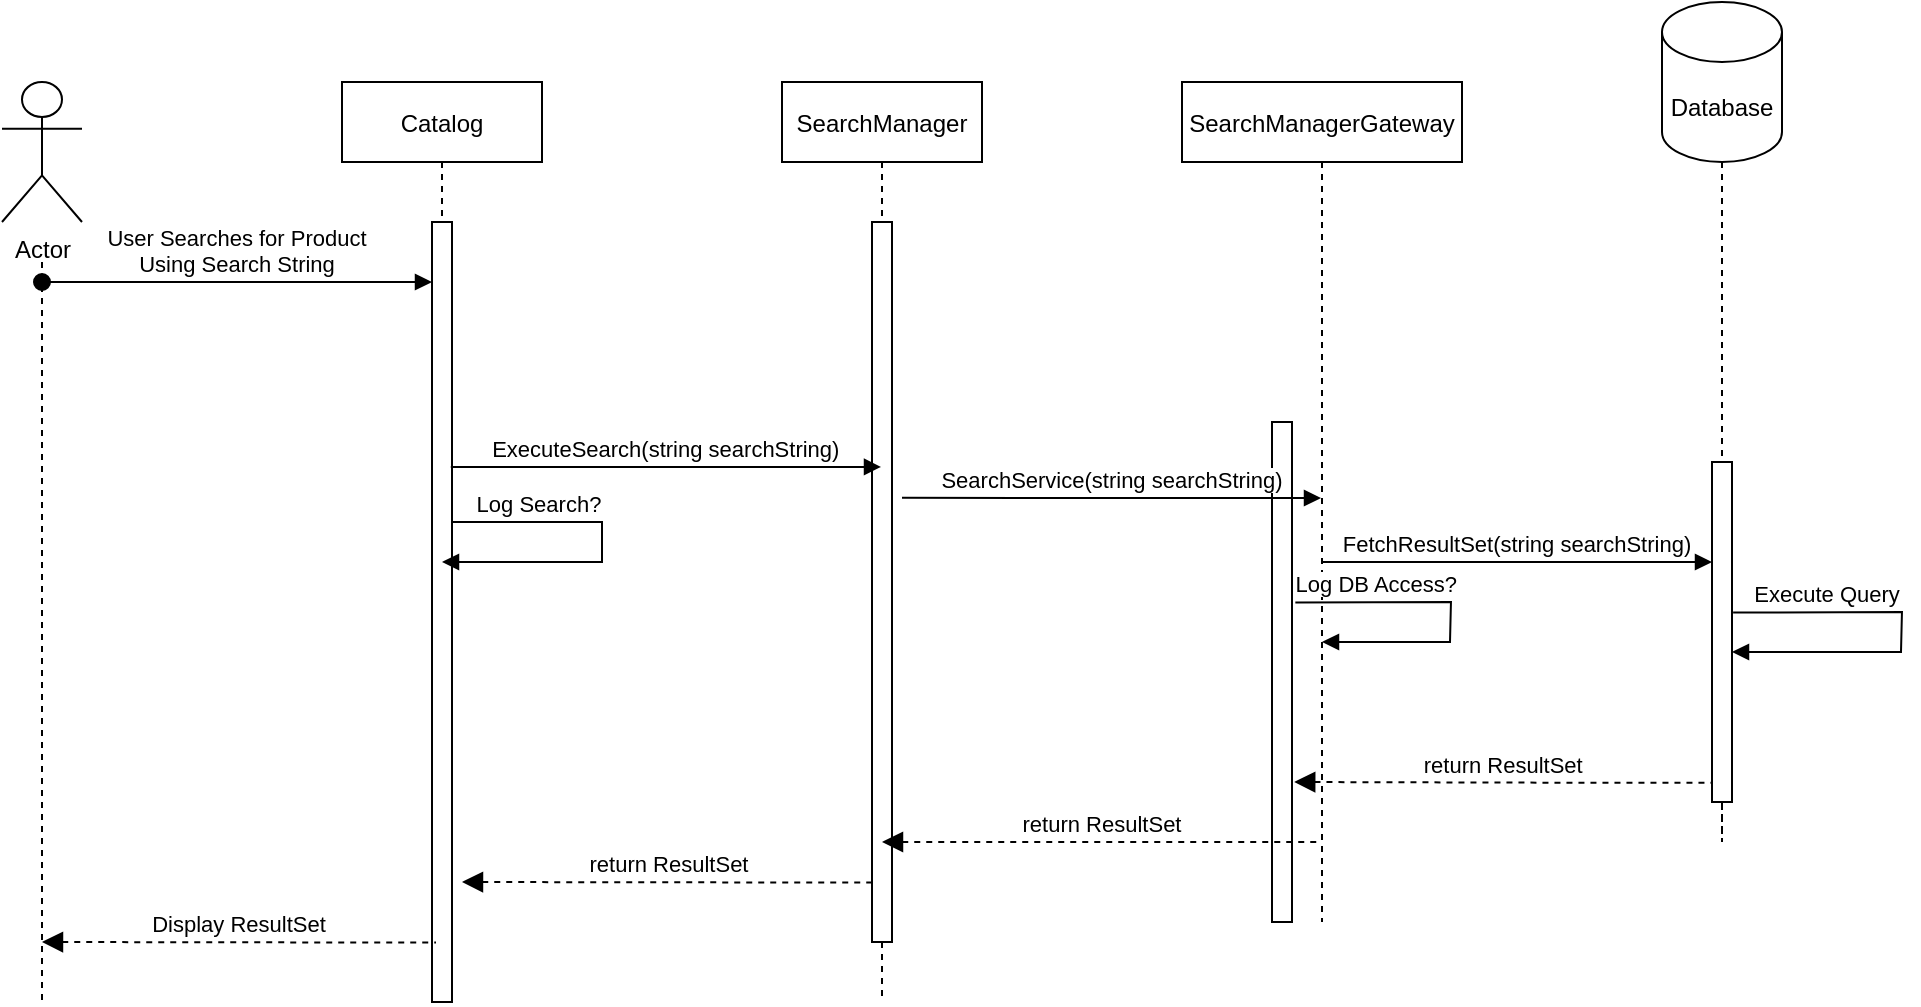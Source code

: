 <mxfile version="14.5.1" type="device" pages="2"><diagram id="bNZM59_yO1fpnD1QOSwr" name="Version 1"><mxGraphModel dx="1024" dy="557" grid="1" gridSize="10" guides="1" tooltips="1" connect="1" arrows="1" fold="1" page="1" pageScale="1" pageWidth="850" pageHeight="1100" math="0" shadow="0"><root><mxCell id="NldDZQPbv914-Wp9T79I-0"/><mxCell id="NldDZQPbv914-Wp9T79I-1" parent="NldDZQPbv914-Wp9T79I-0"/><mxCell id="K0OwrVpFMqygeZZ-2QGI-0" value="Catalog" style="shape=umlLifeline;perimeter=lifelinePerimeter;container=1;collapsible=0;recursiveResize=0;rounded=0;shadow=0;strokeWidth=1;" parent="NldDZQPbv914-Wp9T79I-1" vertex="1"><mxGeometry x="190" y="80" width="100" height="460" as="geometry"/></mxCell><mxCell id="K0OwrVpFMqygeZZ-2QGI-1" value="" style="points=[];perimeter=orthogonalPerimeter;rounded=0;shadow=0;strokeWidth=1;" parent="K0OwrVpFMqygeZZ-2QGI-0" vertex="1"><mxGeometry x="45" y="70" width="10" height="390" as="geometry"/></mxCell><mxCell id="K0OwrVpFMqygeZZ-2QGI-2" value="User Searches for Product &#10;Using Search String" style="verticalAlign=bottom;startArrow=oval;endArrow=block;startSize=8;shadow=0;strokeWidth=1;" parent="K0OwrVpFMqygeZZ-2QGI-0" target="K0OwrVpFMqygeZZ-2QGI-1" edge="1"><mxGeometry relative="1" as="geometry"><mxPoint x="-150" y="100" as="sourcePoint"/></mxGeometry></mxCell><mxCell id="K0OwrVpFMqygeZZ-2QGI-3" value="Log Search?" style="verticalAlign=bottom;startArrow=none;endArrow=block;startSize=8;shadow=0;strokeWidth=1;startFill=0;rounded=0;" parent="K0OwrVpFMqygeZZ-2QGI-0" source="K0OwrVpFMqygeZZ-2QGI-1" target="K0OwrVpFMqygeZZ-2QGI-0" edge="1"><mxGeometry x="-0.502" relative="1" as="geometry"><mxPoint x="60.0" y="170.0" as="sourcePoint"/><mxPoint x="56" y="200" as="targetPoint"/><Array as="points"><mxPoint x="110" y="220"/><mxPoint x="130" y="220"/><mxPoint x="130" y="240"/></Array><mxPoint as="offset"/></mxGeometry></mxCell><mxCell id="K0OwrVpFMqygeZZ-2QGI-4" value="SearchManager" style="shape=umlLifeline;perimeter=lifelinePerimeter;container=1;collapsible=0;recursiveResize=0;rounded=0;shadow=0;strokeWidth=1;" parent="NldDZQPbv914-Wp9T79I-1" vertex="1"><mxGeometry x="410" y="80" width="100" height="460" as="geometry"/></mxCell><mxCell id="K0OwrVpFMqygeZZ-2QGI-5" value="" style="points=[];perimeter=orthogonalPerimeter;rounded=0;shadow=0;strokeWidth=1;" parent="K0OwrVpFMqygeZZ-2QGI-4" vertex="1"><mxGeometry x="45" y="70" width="10" height="360" as="geometry"/></mxCell><mxCell id="K0OwrVpFMqygeZZ-2QGI-6" style="edgeStyle=orthogonalEdgeStyle;rounded=0;orthogonalLoop=1;jettySize=auto;html=1;endArrow=none;endFill=0;dashed=1;" parent="NldDZQPbv914-Wp9T79I-1" edge="1"><mxGeometry relative="1" as="geometry"><mxPoint x="40" y="540" as="targetPoint"/><mxPoint x="40" y="170" as="sourcePoint"/><Array as="points"><mxPoint x="40" y="200"/></Array></mxGeometry></mxCell><mxCell id="K0OwrVpFMqygeZZ-2QGI-7" value="Actor" style="shape=umlActor;verticalLabelPosition=bottom;verticalAlign=top;html=1;outlineConnect=0;" parent="NldDZQPbv914-Wp9T79I-1" vertex="1"><mxGeometry x="20" y="80" width="40" height="70" as="geometry"/></mxCell><mxCell id="K0OwrVpFMqygeZZ-2QGI-8" value="ExecuteSearch(string searchString)" style="verticalAlign=bottom;startArrow=none;endArrow=block;startSize=8;shadow=0;strokeWidth=1;startFill=0;exitX=0.94;exitY=0.314;exitDx=0;exitDy=0;exitPerimeter=0;" parent="NldDZQPbv914-Wp9T79I-1" source="K0OwrVpFMqygeZZ-2QGI-1" target="K0OwrVpFMqygeZZ-2QGI-4" edge="1"><mxGeometry relative="1" as="geometry"><mxPoint x="250" y="210" as="sourcePoint"/><mxPoint x="440" y="219" as="targetPoint"/></mxGeometry></mxCell><mxCell id="K0OwrVpFMqygeZZ-2QGI-9" value="SearchManagerGateway" style="shape=umlLifeline;perimeter=lifelinePerimeter;container=1;collapsible=0;recursiveResize=0;rounded=0;shadow=0;strokeWidth=1;size=40;" parent="NldDZQPbv914-Wp9T79I-1" vertex="1"><mxGeometry x="610" y="80" width="140" height="420" as="geometry"/></mxCell><mxCell id="K0OwrVpFMqygeZZ-2QGI-10" value="" style="points=[];perimeter=orthogonalPerimeter;rounded=0;shadow=0;strokeWidth=1;" parent="K0OwrVpFMqygeZZ-2QGI-9" vertex="1"><mxGeometry x="45" y="170" width="10" height="250" as="geometry"/></mxCell><mxCell id="K0OwrVpFMqygeZZ-2QGI-11" value="Log DB Access?" style="verticalAlign=bottom;startArrow=none;endArrow=block;startSize=8;shadow=0;strokeWidth=1;startFill=0;exitX=1.167;exitY=0.361;exitDx=0;exitDy=0;exitPerimeter=0;rounded=0;" parent="K0OwrVpFMqygeZZ-2QGI-9" source="K0OwrVpFMqygeZZ-2QGI-10" target="K0OwrVpFMqygeZZ-2QGI-9" edge="1"><mxGeometry x="-0.502" relative="1" as="geometry"><mxPoint x="60" y="260.45" as="sourcePoint"/><mxPoint x="55" y="306" as="targetPoint"/><Array as="points"><mxPoint x="134.48" y="260"/><mxPoint x="134" y="280"/><mxPoint x="90" y="280"/></Array><mxPoint as="offset"/></mxGeometry></mxCell><mxCell id="K0OwrVpFMqygeZZ-2QGI-12" value="Database" style="shape=cylinder3;whiteSpace=wrap;html=1;boundedLbl=1;backgroundOutline=1;size=15;" parent="NldDZQPbv914-Wp9T79I-1" vertex="1"><mxGeometry x="850" y="40" width="60" height="80" as="geometry"/></mxCell><mxCell id="K0OwrVpFMqygeZZ-2QGI-13" value="SearchService(string searchString)" style="verticalAlign=bottom;startArrow=none;endArrow=block;startSize=8;shadow=0;strokeWidth=1;startFill=0;exitX=1.5;exitY=0.383;exitDx=0;exitDy=0;exitPerimeter=0;" parent="NldDZQPbv914-Wp9T79I-1" source="K0OwrVpFMqygeZZ-2QGI-5" target="K0OwrVpFMqygeZZ-2QGI-9" edge="1"><mxGeometry relative="1" as="geometry"><mxPoint x="480.0" y="260.0" as="sourcePoint"/><mxPoint x="650" y="299" as="targetPoint"/><Array as="points"><mxPoint x="570" y="288"/></Array></mxGeometry></mxCell><mxCell id="K0OwrVpFMqygeZZ-2QGI-14" style="edgeStyle=orthogonalEdgeStyle;rounded=0;orthogonalLoop=1;jettySize=auto;html=1;dashed=1;startArrow=none;startFill=0;endArrow=none;endFill=0;" parent="NldDZQPbv914-Wp9T79I-1" source="K0OwrVpFMqygeZZ-2QGI-16" edge="1"><mxGeometry relative="1" as="geometry"><mxPoint x="880" y="430" as="targetPoint"/><mxPoint x="880.0" y="155" as="sourcePoint"/></mxGeometry></mxCell><mxCell id="K0OwrVpFMqygeZZ-2QGI-15" value="FetchResultSet(string searchString)" style="verticalAlign=bottom;startArrow=none;endArrow=block;startSize=8;shadow=0;strokeWidth=1;startFill=0;" parent="NldDZQPbv914-Wp9T79I-1" source="K0OwrVpFMqygeZZ-2QGI-9" edge="1"><mxGeometry relative="1" as="geometry"><mxPoint x="680" y="279" as="sourcePoint"/><mxPoint x="875" y="320" as="targetPoint"/></mxGeometry></mxCell><mxCell id="K0OwrVpFMqygeZZ-2QGI-16" value="" style="points=[];perimeter=orthogonalPerimeter;rounded=0;shadow=0;strokeWidth=1;" parent="NldDZQPbv914-Wp9T79I-1" vertex="1"><mxGeometry x="875" y="270" width="10" height="170" as="geometry"/></mxCell><mxCell id="K0OwrVpFMqygeZZ-2QGI-17" style="edgeStyle=orthogonalEdgeStyle;rounded=0;orthogonalLoop=1;jettySize=auto;html=1;dashed=1;startArrow=none;startFill=0;endArrow=none;endFill=0;" parent="NldDZQPbv914-Wp9T79I-1" source="K0OwrVpFMqygeZZ-2QGI-12" target="K0OwrVpFMqygeZZ-2QGI-16" edge="1"><mxGeometry relative="1" as="geometry"><mxPoint x="880" y="430" as="targetPoint"/><mxPoint x="880" y="120" as="sourcePoint"/></mxGeometry></mxCell><mxCell id="K0OwrVpFMqygeZZ-2QGI-18" value="return ResultSet" style="verticalAlign=bottom;startArrow=block;endArrow=none;startSize=8;shadow=0;strokeWidth=1;startFill=1;endFill=0;dashed=1;" parent="NldDZQPbv914-Wp9T79I-1" source="K0OwrVpFMqygeZZ-2QGI-4" target="K0OwrVpFMqygeZZ-2QGI-9" edge="1"><mxGeometry relative="1" as="geometry"><mxPoint x="480" y="380" as="sourcePoint"/><mxPoint x="648.89" y="380.4" as="targetPoint"/><Array as="points"><mxPoint x="500" y="460"/></Array></mxGeometry></mxCell><mxCell id="K0OwrVpFMqygeZZ-2QGI-19" value="return ResultSet" style="verticalAlign=bottom;startArrow=block;endArrow=none;startSize=8;shadow=0;strokeWidth=1;startFill=1;entryX=-0.067;entryY=0.652;entryDx=0;entryDy=0;entryPerimeter=0;endFill=0;dashed=1;" parent="NldDZQPbv914-Wp9T79I-1" edge="1"><mxGeometry relative="1" as="geometry"><mxPoint x="250" y="480" as="sourcePoint"/><mxPoint x="457.0" y="480.3" as="targetPoint"/></mxGeometry></mxCell><mxCell id="K0OwrVpFMqygeZZ-2QGI-20" value="Display ResultSet" style="verticalAlign=bottom;startArrow=block;endArrow=none;startSize=8;shadow=0;strokeWidth=1;startFill=1;entryX=-0.067;entryY=0.652;entryDx=0;entryDy=0;entryPerimeter=0;endFill=0;dashed=1;" parent="NldDZQPbv914-Wp9T79I-1" edge="1"><mxGeometry relative="1" as="geometry"><mxPoint x="40" y="510" as="sourcePoint"/><mxPoint x="237" y="510.3" as="targetPoint"/></mxGeometry></mxCell><mxCell id="K0OwrVpFMqygeZZ-2QGI-21" value="return ResultSet" style="verticalAlign=bottom;startArrow=block;endArrow=none;startSize=8;shadow=0;strokeWidth=1;startFill=1;exitX=1;exitY=0.548;exitDx=0;exitDy=0;exitPerimeter=0;entryX=-0.111;entryY=0.75;entryDx=0;entryDy=0;entryPerimeter=0;endFill=0;dashed=1;" parent="NldDZQPbv914-Wp9T79I-1" edge="1"><mxGeometry relative="1" as="geometry"><mxPoint x="666.11" y="430.0" as="sourcePoint"/><mxPoint x="875.0" y="430.4" as="targetPoint"/><Array as="points"><mxPoint x="821.11" y="430.4"/></Array></mxGeometry></mxCell><mxCell id="K0OwrVpFMqygeZZ-2QGI-22" value="Execute Query" style="verticalAlign=bottom;startArrow=none;endArrow=block;startSize=8;shadow=0;strokeWidth=1;startFill=0;exitX=1.056;exitY=0.443;exitDx=0;exitDy=0;exitPerimeter=0;rounded=0;" parent="NldDZQPbv914-Wp9T79I-1" source="K0OwrVpFMqygeZZ-2QGI-16" edge="1"><mxGeometry x="-0.502" relative="1" as="geometry"><mxPoint x="892.17" y="345.25" as="sourcePoint"/><mxPoint x="885" y="365" as="targetPoint"/><Array as="points"><mxPoint x="969.98" y="345"/><mxPoint x="969.5" y="365"/><mxPoint x="925.5" y="365"/></Array><mxPoint as="offset"/></mxGeometry></mxCell></root></mxGraphModel></diagram><diagram id="WAYYgLK8OUFLkIIDWUZC" name="Version 2"><mxGraphModel dx="1024" dy="557" grid="1" gridSize="10" guides="1" tooltips="1" connect="1" arrows="1" fold="1" page="1" pageScale="1" pageWidth="850" pageHeight="1100" math="0" shadow="0"><root><mxCell id="kd8mHDvMsAOaqJl3JPKO-0"/><mxCell id="kd8mHDvMsAOaqJl3JPKO-1" parent="kd8mHDvMsAOaqJl3JPKO-0"/><mxCell id="kd8mHDvMsAOaqJl3JPKO-2" value="Catalog" style="shape=umlLifeline;perimeter=lifelinePerimeter;container=1;collapsible=0;recursiveResize=0;rounded=0;shadow=0;strokeWidth=1;" parent="kd8mHDvMsAOaqJl3JPKO-1" vertex="1"><mxGeometry x="190" y="80" width="100" height="460" as="geometry"/></mxCell><mxCell id="kd8mHDvMsAOaqJl3JPKO-3" value="" style="points=[];perimeter=orthogonalPerimeter;rounded=0;shadow=0;strokeWidth=1;" parent="kd8mHDvMsAOaqJl3JPKO-2" vertex="1"><mxGeometry x="45" y="70" width="10" height="390" as="geometry"/></mxCell><mxCell id="kd8mHDvMsAOaqJl3JPKO-4" value="User Searches for Product &#10;Using Search String" style="verticalAlign=bottom;startArrow=oval;endArrow=block;startSize=8;shadow=0;strokeWidth=1;" parent="kd8mHDvMsAOaqJl3JPKO-2" target="kd8mHDvMsAOaqJl3JPKO-3" edge="1"><mxGeometry relative="1" as="geometry"><mxPoint x="-150" y="100" as="sourcePoint"/></mxGeometry></mxCell><mxCell id="kd8mHDvMsAOaqJl3JPKO-5" value="Log Search?" style="verticalAlign=bottom;startArrow=none;endArrow=block;startSize=8;shadow=0;strokeWidth=1;startFill=0;rounded=0;" parent="kd8mHDvMsAOaqJl3JPKO-2" source="kd8mHDvMsAOaqJl3JPKO-3" target="kd8mHDvMsAOaqJl3JPKO-2" edge="1"><mxGeometry x="-0.502" relative="1" as="geometry"><mxPoint x="60.0" y="170.0" as="sourcePoint"/><mxPoint x="56" y="200" as="targetPoint"/><Array as="points"><mxPoint x="110" y="220"/><mxPoint x="130" y="220"/><mxPoint x="130" y="240"/></Array><mxPoint as="offset"/></mxGeometry></mxCell><mxCell id="kd8mHDvMsAOaqJl3JPKO-6" value="SearchManager" style="shape=umlLifeline;perimeter=lifelinePerimeter;container=1;collapsible=0;recursiveResize=0;rounded=0;shadow=0;strokeWidth=1;" parent="kd8mHDvMsAOaqJl3JPKO-1" vertex="1"><mxGeometry x="410" y="80" width="100" height="460" as="geometry"/></mxCell><mxCell id="kd8mHDvMsAOaqJl3JPKO-7" value="" style="points=[];perimeter=orthogonalPerimeter;rounded=0;shadow=0;strokeWidth=1;" parent="kd8mHDvMsAOaqJl3JPKO-6" vertex="1"><mxGeometry x="45" y="70" width="10" height="360" as="geometry"/></mxCell><mxCell id="kd8mHDvMsAOaqJl3JPKO-8" style="edgeStyle=orthogonalEdgeStyle;rounded=0;orthogonalLoop=1;jettySize=auto;html=1;endArrow=none;endFill=0;dashed=1;" parent="kd8mHDvMsAOaqJl3JPKO-1" edge="1"><mxGeometry relative="1" as="geometry"><mxPoint x="40" y="540" as="targetPoint"/><mxPoint x="40" y="170" as="sourcePoint"/><Array as="points"><mxPoint x="40" y="200"/></Array></mxGeometry></mxCell><mxCell id="kd8mHDvMsAOaqJl3JPKO-9" value="Actor" style="shape=umlActor;verticalLabelPosition=bottom;verticalAlign=top;html=1;outlineConnect=0;" parent="kd8mHDvMsAOaqJl3JPKO-1" vertex="1"><mxGeometry x="20" y="80" width="40" height="70" as="geometry"/></mxCell><mxCell id="kd8mHDvMsAOaqJl3JPKO-10" value="ExecuteSearch(string searchString)" style="verticalAlign=bottom;startArrow=none;endArrow=block;startSize=8;shadow=0;strokeWidth=1;startFill=0;exitX=0.94;exitY=0.314;exitDx=0;exitDy=0;exitPerimeter=0;" parent="kd8mHDvMsAOaqJl3JPKO-1" source="kd8mHDvMsAOaqJl3JPKO-3" target="kd8mHDvMsAOaqJl3JPKO-6" edge="1"><mxGeometry relative="1" as="geometry"><mxPoint x="250" y="210" as="sourcePoint"/><mxPoint x="440" y="219" as="targetPoint"/></mxGeometry></mxCell><mxCell id="kd8mHDvMsAOaqJl3JPKO-11" value="SearchManagerGateway" style="shape=umlLifeline;perimeter=lifelinePerimeter;container=1;collapsible=0;recursiveResize=0;rounded=0;shadow=0;strokeWidth=1;size=40;" parent="kd8mHDvMsAOaqJl3JPKO-1" vertex="1"><mxGeometry x="610" y="80" width="140" height="420" as="geometry"/></mxCell><mxCell id="kd8mHDvMsAOaqJl3JPKO-14" value="Database" style="shape=cylinder3;whiteSpace=wrap;html=1;boundedLbl=1;backgroundOutline=1;size=15;" parent="kd8mHDvMsAOaqJl3JPKO-1" vertex="1"><mxGeometry x="850" y="40" width="60" height="80" as="geometry"/></mxCell><mxCell id="kd8mHDvMsAOaqJl3JPKO-15" value="SearchForProduct(string searchString)" style="verticalAlign=bottom;startArrow=none;endArrow=block;startSize=8;shadow=0;strokeWidth=1;startFill=0;exitX=1.5;exitY=0.383;exitDx=0;exitDy=0;exitPerimeter=0;" parent="kd8mHDvMsAOaqJl3JPKO-1" source="kd8mHDvMsAOaqJl3JPKO-7" target="kd8mHDvMsAOaqJl3JPKO-11" edge="1"><mxGeometry relative="1" as="geometry"><mxPoint x="480.0" y="260.0" as="sourcePoint"/><mxPoint x="650" y="299" as="targetPoint"/><Array as="points"><mxPoint x="570" y="288"/></Array></mxGeometry></mxCell><mxCell id="kd8mHDvMsAOaqJl3JPKO-16" style="edgeStyle=orthogonalEdgeStyle;rounded=0;orthogonalLoop=1;jettySize=auto;html=1;dashed=1;startArrow=none;startFill=0;endArrow=none;endFill=0;" parent="kd8mHDvMsAOaqJl3JPKO-1" source="kd8mHDvMsAOaqJl3JPKO-18" edge="1"><mxGeometry relative="1" as="geometry"><mxPoint x="880" y="430" as="targetPoint"/><mxPoint x="880.0" y="155" as="sourcePoint"/></mxGeometry></mxCell><mxCell id="kd8mHDvMsAOaqJl3JPKO-17" value="FetchResultSet(string searchString)" style="verticalAlign=bottom;startArrow=none;endArrow=block;startSize=8;shadow=0;strokeWidth=1;startFill=0;" parent="kd8mHDvMsAOaqJl3JPKO-1" source="kd8mHDvMsAOaqJl3JPKO-12" edge="1"><mxGeometry relative="1" as="geometry"><mxPoint x="680" y="279" as="sourcePoint"/><mxPoint x="875" y="320" as="targetPoint"/></mxGeometry></mxCell><mxCell id="kd8mHDvMsAOaqJl3JPKO-18" value="" style="points=[];perimeter=orthogonalPerimeter;rounded=0;shadow=0;strokeWidth=1;" parent="kd8mHDvMsAOaqJl3JPKO-1" vertex="1"><mxGeometry x="875" y="270" width="10" height="170" as="geometry"/></mxCell><mxCell id="kd8mHDvMsAOaqJl3JPKO-19" style="edgeStyle=orthogonalEdgeStyle;rounded=0;orthogonalLoop=1;jettySize=auto;html=1;dashed=1;startArrow=none;startFill=0;endArrow=none;endFill=0;" parent="kd8mHDvMsAOaqJl3JPKO-1" source="kd8mHDvMsAOaqJl3JPKO-14" target="kd8mHDvMsAOaqJl3JPKO-18" edge="1"><mxGeometry relative="1" as="geometry"><mxPoint x="880" y="430" as="targetPoint"/><mxPoint x="880" y="120" as="sourcePoint"/></mxGeometry></mxCell><mxCell id="kd8mHDvMsAOaqJl3JPKO-20" value="return ResultSet" style="verticalAlign=bottom;startArrow=block;endArrow=none;startSize=8;shadow=0;strokeWidth=1;startFill=1;endFill=0;dashed=1;" parent="kd8mHDvMsAOaqJl3JPKO-1" source="kd8mHDvMsAOaqJl3JPKO-6" target="kd8mHDvMsAOaqJl3JPKO-11" edge="1"><mxGeometry relative="1" as="geometry"><mxPoint x="480" y="380" as="sourcePoint"/><mxPoint x="648.89" y="380.4" as="targetPoint"/><Array as="points"><mxPoint x="500" y="460"/></Array></mxGeometry></mxCell><mxCell id="kd8mHDvMsAOaqJl3JPKO-21" value="return ResultSet" style="verticalAlign=bottom;startArrow=block;endArrow=none;startSize=8;shadow=0;strokeWidth=1;startFill=1;entryX=-0.067;entryY=0.652;entryDx=0;entryDy=0;entryPerimeter=0;endFill=0;dashed=1;" parent="kd8mHDvMsAOaqJl3JPKO-1" edge="1"><mxGeometry relative="1" as="geometry"><mxPoint x="250" y="480" as="sourcePoint"/><mxPoint x="457" y="480.3" as="targetPoint"/></mxGeometry></mxCell><mxCell id="kd8mHDvMsAOaqJl3JPKO-22" value="Display ResultSet" style="verticalAlign=bottom;startArrow=block;endArrow=none;startSize=8;shadow=0;strokeWidth=1;startFill=1;entryX=-0.067;entryY=0.652;entryDx=0;entryDy=0;entryPerimeter=0;endFill=0;dashed=1;" parent="kd8mHDvMsAOaqJl3JPKO-1" edge="1"><mxGeometry relative="1" as="geometry"><mxPoint x="40" y="510" as="sourcePoint"/><mxPoint x="237" y="510.3" as="targetPoint"/></mxGeometry></mxCell><mxCell id="kd8mHDvMsAOaqJl3JPKO-23" value="return ResultSet" style="verticalAlign=bottom;startArrow=block;endArrow=none;startSize=8;shadow=0;strokeWidth=1;startFill=1;exitX=1.431;exitY=0.717;exitDx=0;exitDy=0;exitPerimeter=0;entryX=-0.111;entryY=0.75;entryDx=0;entryDy=0;entryPerimeter=0;endFill=0;dashed=1;" parent="kd8mHDvMsAOaqJl3JPKO-1" source="kd8mHDvMsAOaqJl3JPKO-12" edge="1"><mxGeometry relative="1" as="geometry"><mxPoint x="666.11" y="430.0" as="sourcePoint"/><mxPoint x="875.0" y="430.4" as="targetPoint"/><Array as="points"><mxPoint x="821.11" y="430.4"/></Array></mxGeometry></mxCell><mxCell id="kd8mHDvMsAOaqJl3JPKO-24" value="Execute Query" style="verticalAlign=bottom;startArrow=none;endArrow=block;startSize=8;shadow=0;strokeWidth=1;startFill=0;exitX=1.056;exitY=0.443;exitDx=0;exitDy=0;exitPerimeter=0;rounded=0;" parent="kd8mHDvMsAOaqJl3JPKO-1" source="kd8mHDvMsAOaqJl3JPKO-18" edge="1"><mxGeometry x="-0.502" relative="1" as="geometry"><mxPoint x="892.17" y="345.25" as="sourcePoint"/><mxPoint x="885" y="365" as="targetPoint"/><Array as="points"><mxPoint x="969.98" y="345"/><mxPoint x="969.5" y="365"/><mxPoint x="925.5" y="365"/></Array><mxPoint as="offset"/></mxGeometry></mxCell><mxCell id="kd8mHDvMsAOaqJl3JPKO-12" value="" style="points=[];perimeter=orthogonalPerimeter;rounded=0;shadow=0;strokeWidth=1;" parent="kd8mHDvMsAOaqJl3JPKO-1" vertex="1"><mxGeometry x="675" y="250" width="10" height="250" as="geometry"/></mxCell><mxCell id="kd8mHDvMsAOaqJl3JPKO-13" value="Log DB Access" style="verticalAlign=bottom;startArrow=none;endArrow=block;startSize=8;shadow=0;strokeWidth=1;startFill=0;exitX=1.167;exitY=0.361;exitDx=0;exitDy=0;exitPerimeter=0;rounded=0;" parent="kd8mHDvMsAOaqJl3JPKO-1" source="kd8mHDvMsAOaqJl3JPKO-12" target="kd8mHDvMsAOaqJl3JPKO-11" edge="1"><mxGeometry x="-0.502" relative="1" as="geometry"><mxPoint x="670" y="340.45" as="sourcePoint"/><mxPoint x="665" y="386" as="targetPoint"/><Array as="points"><mxPoint x="744.48" y="340"/><mxPoint x="744" y="360"/><mxPoint x="700" y="360"/></Array><mxPoint as="offset"/></mxGeometry></mxCell></root></mxGraphModel></diagram></mxfile>